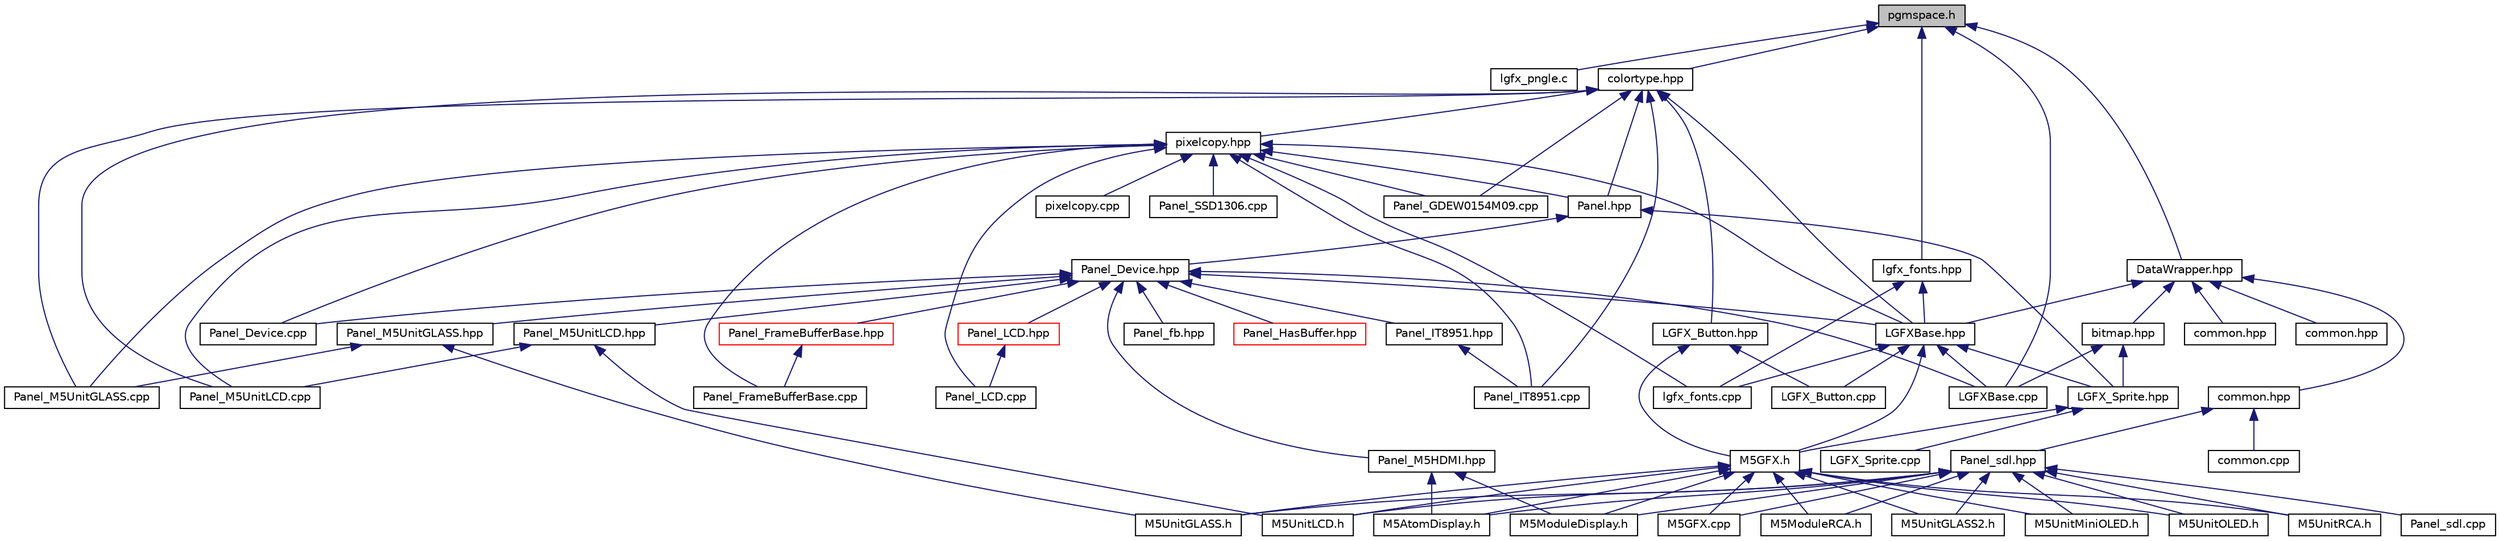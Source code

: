 digraph "pgmspace.h"
{
 // LATEX_PDF_SIZE
  edge [fontname="Helvetica",fontsize="10",labelfontname="Helvetica",labelfontsize="10"];
  node [fontname="Helvetica",fontsize="10",shape=record];
  Node1 [label="pgmspace.h",height=0.2,width=0.4,color="black", fillcolor="grey75", style="filled", fontcolor="black",tooltip=" "];
  Node1 -> Node2 [dir="back",color="midnightblue",fontsize="10",style="solid",fontname="Helvetica"];
  Node2 [label="lgfx_pngle.c",height=0.2,width=0.4,color="black", fillcolor="white", style="filled",URL="$db/dc5/lgfx__pngle_8c.html",tooltip=" "];
  Node1 -> Node3 [dir="back",color="midnightblue",fontsize="10",style="solid",fontname="Helvetica"];
  Node3 [label="colortype.hpp",height=0.2,width=0.4,color="black", fillcolor="white", style="filled",URL="$d2/dd9/colortype_8hpp.html",tooltip=" "];
  Node3 -> Node4 [dir="back",color="midnightblue",fontsize="10",style="solid",fontname="Helvetica"];
  Node4 [label="LGFX_Button.hpp",height=0.2,width=0.4,color="black", fillcolor="white", style="filled",URL="$d4/dc6/LGFX__Button_8hpp.html",tooltip=" "];
  Node4 -> Node5 [dir="back",color="midnightblue",fontsize="10",style="solid",fontname="Helvetica"];
  Node5 [label="LGFX_Button.cpp",height=0.2,width=0.4,color="black", fillcolor="white", style="filled",URL="$d6/d83/LGFX__Button_8cpp.html",tooltip=" "];
  Node4 -> Node6 [dir="back",color="midnightblue",fontsize="10",style="solid",fontname="Helvetica"];
  Node6 [label="M5GFX.h",height=0.2,width=0.4,color="black", fillcolor="white", style="filled",URL="$dd/d06/M5GFX_8h.html",tooltip=" "];
  Node6 -> Node7 [dir="back",color="midnightblue",fontsize="10",style="solid",fontname="Helvetica"];
  Node7 [label="M5AtomDisplay.h",height=0.2,width=0.4,color="black", fillcolor="white", style="filled",URL="$de/d68/M5AtomDisplay_8h.html",tooltip=" "];
  Node6 -> Node8 [dir="back",color="midnightblue",fontsize="10",style="solid",fontname="Helvetica"];
  Node8 [label="M5GFX.cpp",height=0.2,width=0.4,color="black", fillcolor="white", style="filled",URL="$de/de3/M5GFX_8cpp.html",tooltip=" "];
  Node6 -> Node9 [dir="back",color="midnightblue",fontsize="10",style="solid",fontname="Helvetica"];
  Node9 [label="M5ModuleDisplay.h",height=0.2,width=0.4,color="black", fillcolor="white", style="filled",URL="$d6/d79/M5ModuleDisplay_8h.html",tooltip=" "];
  Node6 -> Node10 [dir="back",color="midnightblue",fontsize="10",style="solid",fontname="Helvetica"];
  Node10 [label="M5ModuleRCA.h",height=0.2,width=0.4,color="black", fillcolor="white", style="filled",URL="$de/d32/M5ModuleRCA_8h.html",tooltip=" "];
  Node6 -> Node11 [dir="back",color="midnightblue",fontsize="10",style="solid",fontname="Helvetica"];
  Node11 [label="M5UnitGLASS.h",height=0.2,width=0.4,color="black", fillcolor="white", style="filled",URL="$dc/da5/M5UnitGLASS_8h.html",tooltip=" "];
  Node6 -> Node12 [dir="back",color="midnightblue",fontsize="10",style="solid",fontname="Helvetica"];
  Node12 [label="M5UnitGLASS2.h",height=0.2,width=0.4,color="black", fillcolor="white", style="filled",URL="$d7/d90/M5UnitGLASS2_8h.html",tooltip=" "];
  Node6 -> Node13 [dir="back",color="midnightblue",fontsize="10",style="solid",fontname="Helvetica"];
  Node13 [label="M5UnitLCD.h",height=0.2,width=0.4,color="black", fillcolor="white", style="filled",URL="$df/d10/M5UnitLCD_8h.html",tooltip=" "];
  Node6 -> Node14 [dir="back",color="midnightblue",fontsize="10",style="solid",fontname="Helvetica"];
  Node14 [label="M5UnitMiniOLED.h",height=0.2,width=0.4,color="black", fillcolor="white", style="filled",URL="$d0/db0/M5UnitMiniOLED_8h.html",tooltip=" "];
  Node6 -> Node15 [dir="back",color="midnightblue",fontsize="10",style="solid",fontname="Helvetica"];
  Node15 [label="M5UnitOLED.h",height=0.2,width=0.4,color="black", fillcolor="white", style="filled",URL="$d6/d7f/M5UnitOLED_8h.html",tooltip=" "];
  Node6 -> Node16 [dir="back",color="midnightblue",fontsize="10",style="solid",fontname="Helvetica"];
  Node16 [label="M5UnitRCA.h",height=0.2,width=0.4,color="black", fillcolor="white", style="filled",URL="$d8/d3c/M5UnitRCA_8h.html",tooltip=" "];
  Node3 -> Node17 [dir="back",color="midnightblue",fontsize="10",style="solid",fontname="Helvetica"];
  Node17 [label="LGFXBase.hpp",height=0.2,width=0.4,color="black", fillcolor="white", style="filled",URL="$d6/d2d/LGFXBase_8hpp.html",tooltip=" "];
  Node17 -> Node5 [dir="back",color="midnightblue",fontsize="10",style="solid",fontname="Helvetica"];
  Node17 -> Node18 [dir="back",color="midnightblue",fontsize="10",style="solid",fontname="Helvetica"];
  Node18 [label="lgfx_fonts.cpp",height=0.2,width=0.4,color="black", fillcolor="white", style="filled",URL="$d8/d12/lgfx__fonts_8cpp.html",tooltip=" "];
  Node17 -> Node19 [dir="back",color="midnightblue",fontsize="10",style="solid",fontname="Helvetica"];
  Node19 [label="LGFX_Sprite.hpp",height=0.2,width=0.4,color="black", fillcolor="white", style="filled",URL="$de/d28/LGFX__Sprite_8hpp.html",tooltip=" "];
  Node19 -> Node20 [dir="back",color="midnightblue",fontsize="10",style="solid",fontname="Helvetica"];
  Node20 [label="LGFX_Sprite.cpp",height=0.2,width=0.4,color="black", fillcolor="white", style="filled",URL="$d0/dea/LGFX__Sprite_8cpp.html",tooltip=" "];
  Node19 -> Node6 [dir="back",color="midnightblue",fontsize="10",style="solid",fontname="Helvetica"];
  Node17 -> Node21 [dir="back",color="midnightblue",fontsize="10",style="solid",fontname="Helvetica"];
  Node21 [label="LGFXBase.cpp",height=0.2,width=0.4,color="black", fillcolor="white", style="filled",URL="$d9/d1d/LGFXBase_8cpp.html",tooltip=" "];
  Node17 -> Node6 [dir="back",color="midnightblue",fontsize="10",style="solid",fontname="Helvetica"];
  Node3 -> Node22 [dir="back",color="midnightblue",fontsize="10",style="solid",fontname="Helvetica"];
  Node22 [label="pixelcopy.hpp",height=0.2,width=0.4,color="black", fillcolor="white", style="filled",URL="$da/d31/pixelcopy_8hpp.html",tooltip=" "];
  Node22 -> Node17 [dir="back",color="midnightblue",fontsize="10",style="solid",fontname="Helvetica"];
  Node22 -> Node23 [dir="back",color="midnightblue",fontsize="10",style="solid",fontname="Helvetica"];
  Node23 [label="Panel.hpp",height=0.2,width=0.4,color="black", fillcolor="white", style="filled",URL="$d1/d6f/Panel_8hpp.html",tooltip=" "];
  Node23 -> Node24 [dir="back",color="midnightblue",fontsize="10",style="solid",fontname="Helvetica"];
  Node24 [label="Panel_Device.hpp",height=0.2,width=0.4,color="black", fillcolor="white", style="filled",URL="$dc/dc7/Panel__Device_8hpp.html",tooltip=" "];
  Node24 -> Node17 [dir="back",color="midnightblue",fontsize="10",style="solid",fontname="Helvetica"];
  Node24 -> Node21 [dir="back",color="midnightblue",fontsize="10",style="solid",fontname="Helvetica"];
  Node24 -> Node25 [dir="back",color="midnightblue",fontsize="10",style="solid",fontname="Helvetica"];
  Node25 [label="Panel_Device.cpp",height=0.2,width=0.4,color="black", fillcolor="white", style="filled",URL="$d1/d04/Panel__Device_8cpp.html",tooltip=" "];
  Node24 -> Node26 [dir="back",color="midnightblue",fontsize="10",style="solid",fontname="Helvetica"];
  Node26 [label="Panel_FrameBufferBase.hpp",height=0.2,width=0.4,color="red", fillcolor="white", style="filled",URL="$d9/d36/Panel__FrameBufferBase_8hpp.html",tooltip=" "];
  Node26 -> Node27 [dir="back",color="midnightblue",fontsize="10",style="solid",fontname="Helvetica"];
  Node27 [label="Panel_FrameBufferBase.cpp",height=0.2,width=0.4,color="black", fillcolor="white", style="filled",URL="$dd/dfb/Panel__FrameBufferBase_8cpp.html",tooltip=" "];
  Node24 -> Node29 [dir="back",color="midnightblue",fontsize="10",style="solid",fontname="Helvetica"];
  Node29 [label="Panel_LCD.hpp",height=0.2,width=0.4,color="red", fillcolor="white", style="filled",URL="$d0/dda/Panel__LCD_8hpp.html",tooltip=" "];
  Node29 -> Node32 [dir="back",color="midnightblue",fontsize="10",style="solid",fontname="Helvetica"];
  Node32 [label="Panel_LCD.cpp",height=0.2,width=0.4,color="black", fillcolor="white", style="filled",URL="$d3/df3/Panel__LCD_8cpp.html",tooltip=" "];
  Node24 -> Node35 [dir="back",color="midnightblue",fontsize="10",style="solid",fontname="Helvetica"];
  Node35 [label="Panel_HasBuffer.hpp",height=0.2,width=0.4,color="red", fillcolor="white", style="filled",URL="$dc/d81/Panel__HasBuffer_8hpp.html",tooltip=" "];
  Node24 -> Node43 [dir="back",color="midnightblue",fontsize="10",style="solid",fontname="Helvetica"];
  Node43 [label="Panel_IT8951.hpp",height=0.2,width=0.4,color="black", fillcolor="white", style="filled",URL="$d0/def/Panel__IT8951_8hpp.html",tooltip=" "];
  Node43 -> Node44 [dir="back",color="midnightblue",fontsize="10",style="solid",fontname="Helvetica"];
  Node44 [label="Panel_IT8951.cpp",height=0.2,width=0.4,color="black", fillcolor="white", style="filled",URL="$d9/df6/Panel__IT8951_8cpp.html",tooltip=" "];
  Node24 -> Node45 [dir="back",color="midnightblue",fontsize="10",style="solid",fontname="Helvetica"];
  Node45 [label="Panel_M5HDMI.hpp",height=0.2,width=0.4,color="black", fillcolor="white", style="filled",URL="$d3/d10/Panel__M5HDMI_8hpp.html",tooltip=" "];
  Node45 -> Node7 [dir="back",color="midnightblue",fontsize="10",style="solid",fontname="Helvetica"];
  Node45 -> Node9 [dir="back",color="midnightblue",fontsize="10",style="solid",fontname="Helvetica"];
  Node24 -> Node40 [dir="back",color="midnightblue",fontsize="10",style="solid",fontname="Helvetica"];
  Node40 [label="Panel_M5UnitGLASS.hpp",height=0.2,width=0.4,color="black", fillcolor="white", style="filled",URL="$df/dde/Panel__M5UnitGLASS_8hpp.html",tooltip=" "];
  Node40 -> Node41 [dir="back",color="midnightblue",fontsize="10",style="solid",fontname="Helvetica"];
  Node41 [label="Panel_M5UnitGLASS.cpp",height=0.2,width=0.4,color="black", fillcolor="white", style="filled",URL="$d6/dcc/Panel__M5UnitGLASS_8cpp.html",tooltip=" "];
  Node40 -> Node11 [dir="back",color="midnightblue",fontsize="10",style="solid",fontname="Helvetica"];
  Node24 -> Node46 [dir="back",color="midnightblue",fontsize="10",style="solid",fontname="Helvetica"];
  Node46 [label="Panel_M5UnitLCD.hpp",height=0.2,width=0.4,color="black", fillcolor="white", style="filled",URL="$dc/d5f/Panel__M5UnitLCD_8hpp.html",tooltip=" "];
  Node46 -> Node47 [dir="back",color="midnightblue",fontsize="10",style="solid",fontname="Helvetica"];
  Node47 [label="Panel_M5UnitLCD.cpp",height=0.2,width=0.4,color="black", fillcolor="white", style="filled",URL="$d2/da4/Panel__M5UnitLCD_8cpp.html",tooltip=" "];
  Node46 -> Node13 [dir="back",color="midnightblue",fontsize="10",style="solid",fontname="Helvetica"];
  Node24 -> Node48 [dir="back",color="midnightblue",fontsize="10",style="solid",fontname="Helvetica"];
  Node48 [label="Panel_fb.hpp",height=0.2,width=0.4,color="black", fillcolor="white", style="filled",URL="$d8/dce/Panel__fb_8hpp.html",tooltip=" "];
  Node23 -> Node19 [dir="back",color="midnightblue",fontsize="10",style="solid",fontname="Helvetica"];
  Node22 -> Node18 [dir="back",color="midnightblue",fontsize="10",style="solid",fontname="Helvetica"];
  Node22 -> Node49 [dir="back",color="midnightblue",fontsize="10",style="solid",fontname="Helvetica"];
  Node49 [label="pixelcopy.cpp",height=0.2,width=0.4,color="black", fillcolor="white", style="filled",URL="$db/d68/pixelcopy_8cpp.html",tooltip=" "];
  Node22 -> Node25 [dir="back",color="midnightblue",fontsize="10",style="solid",fontname="Helvetica"];
  Node22 -> Node27 [dir="back",color="midnightblue",fontsize="10",style="solid",fontname="Helvetica"];
  Node22 -> Node37 [dir="back",color="midnightblue",fontsize="10",style="solid",fontname="Helvetica"];
  Node37 [label="Panel_GDEW0154M09.cpp",height=0.2,width=0.4,color="black", fillcolor="white", style="filled",URL="$d9/d7b/Panel__GDEW0154M09_8cpp.html",tooltip=" "];
  Node22 -> Node44 [dir="back",color="midnightblue",fontsize="10",style="solid",fontname="Helvetica"];
  Node22 -> Node32 [dir="back",color="midnightblue",fontsize="10",style="solid",fontname="Helvetica"];
  Node22 -> Node41 [dir="back",color="midnightblue",fontsize="10",style="solid",fontname="Helvetica"];
  Node22 -> Node47 [dir="back",color="midnightblue",fontsize="10",style="solid",fontname="Helvetica"];
  Node22 -> Node42 [dir="back",color="midnightblue",fontsize="10",style="solid",fontname="Helvetica"];
  Node42 [label="Panel_SSD1306.cpp",height=0.2,width=0.4,color="black", fillcolor="white", style="filled",URL="$dd/d98/Panel__SSD1306_8cpp.html",tooltip=" "];
  Node3 -> Node23 [dir="back",color="midnightblue",fontsize="10",style="solid",fontname="Helvetica"];
  Node3 -> Node37 [dir="back",color="midnightblue",fontsize="10",style="solid",fontname="Helvetica"];
  Node3 -> Node44 [dir="back",color="midnightblue",fontsize="10",style="solid",fontname="Helvetica"];
  Node3 -> Node41 [dir="back",color="midnightblue",fontsize="10",style="solid",fontname="Helvetica"];
  Node3 -> Node47 [dir="back",color="midnightblue",fontsize="10",style="solid",fontname="Helvetica"];
  Node1 -> Node50 [dir="back",color="midnightblue",fontsize="10",style="solid",fontname="Helvetica"];
  Node50 [label="DataWrapper.hpp",height=0.2,width=0.4,color="black", fillcolor="white", style="filled",URL="$d1/d56/DataWrapper_8hpp.html",tooltip=" "];
  Node50 -> Node17 [dir="back",color="midnightblue",fontsize="10",style="solid",fontname="Helvetica"];
  Node50 -> Node51 [dir="back",color="midnightblue",fontsize="10",style="solid",fontname="Helvetica"];
  Node51 [label="bitmap.hpp",height=0.2,width=0.4,color="black", fillcolor="white", style="filled",URL="$d3/d88/bitmap_8hpp.html",tooltip=" "];
  Node51 -> Node19 [dir="back",color="midnightblue",fontsize="10",style="solid",fontname="Helvetica"];
  Node51 -> Node21 [dir="back",color="midnightblue",fontsize="10",style="solid",fontname="Helvetica"];
  Node50 -> Node52 [dir="back",color="midnightblue",fontsize="10",style="solid",fontname="Helvetica"];
  Node52 [label="common.hpp",height=0.2,width=0.4,color="black", fillcolor="white", style="filled",URL="$d6/df2/esp32_2common_8hpp.html",tooltip=" "];
  Node50 -> Node53 [dir="back",color="midnightblue",fontsize="10",style="solid",fontname="Helvetica"];
  Node53 [label="common.hpp",height=0.2,width=0.4,color="black", fillcolor="white", style="filled",URL="$d3/dbd/framebuffer_2common_8hpp.html",tooltip=" "];
  Node50 -> Node54 [dir="back",color="midnightblue",fontsize="10",style="solid",fontname="Helvetica"];
  Node54 [label="common.hpp",height=0.2,width=0.4,color="black", fillcolor="white", style="filled",URL="$de/de5/sdl_2common_8hpp.html",tooltip=" "];
  Node54 -> Node55 [dir="back",color="midnightblue",fontsize="10",style="solid",fontname="Helvetica"];
  Node55 [label="common.cpp",height=0.2,width=0.4,color="black", fillcolor="white", style="filled",URL="$db/dfd/sdl_2common_8cpp.html",tooltip=" "];
  Node54 -> Node56 [dir="back",color="midnightblue",fontsize="10",style="solid",fontname="Helvetica"];
  Node56 [label="Panel_sdl.hpp",height=0.2,width=0.4,color="black", fillcolor="white", style="filled",URL="$dc/d66/Panel__sdl_8hpp.html",tooltip=" "];
  Node56 -> Node57 [dir="back",color="midnightblue",fontsize="10",style="solid",fontname="Helvetica"];
  Node57 [label="Panel_sdl.cpp",height=0.2,width=0.4,color="black", fillcolor="white", style="filled",URL="$de/db9/Panel__sdl_8cpp.html",tooltip=" "];
  Node56 -> Node7 [dir="back",color="midnightblue",fontsize="10",style="solid",fontname="Helvetica"];
  Node56 -> Node8 [dir="back",color="midnightblue",fontsize="10",style="solid",fontname="Helvetica"];
  Node56 -> Node9 [dir="back",color="midnightblue",fontsize="10",style="solid",fontname="Helvetica"];
  Node56 -> Node10 [dir="back",color="midnightblue",fontsize="10",style="solid",fontname="Helvetica"];
  Node56 -> Node11 [dir="back",color="midnightblue",fontsize="10",style="solid",fontname="Helvetica"];
  Node56 -> Node12 [dir="back",color="midnightblue",fontsize="10",style="solid",fontname="Helvetica"];
  Node56 -> Node13 [dir="back",color="midnightblue",fontsize="10",style="solid",fontname="Helvetica"];
  Node56 -> Node14 [dir="back",color="midnightblue",fontsize="10",style="solid",fontname="Helvetica"];
  Node56 -> Node15 [dir="back",color="midnightblue",fontsize="10",style="solid",fontname="Helvetica"];
  Node56 -> Node16 [dir="back",color="midnightblue",fontsize="10",style="solid",fontname="Helvetica"];
  Node1 -> Node58 [dir="back",color="midnightblue",fontsize="10",style="solid",fontname="Helvetica"];
  Node58 [label="lgfx_fonts.hpp",height=0.2,width=0.4,color="black", fillcolor="white", style="filled",URL="$db/d7a/lgfx__fonts_8hpp.html",tooltip=" "];
  Node58 -> Node17 [dir="back",color="midnightblue",fontsize="10",style="solid",fontname="Helvetica"];
  Node58 -> Node18 [dir="back",color="midnightblue",fontsize="10",style="solid",fontname="Helvetica"];
  Node1 -> Node21 [dir="back",color="midnightblue",fontsize="10",style="solid",fontname="Helvetica"];
}
